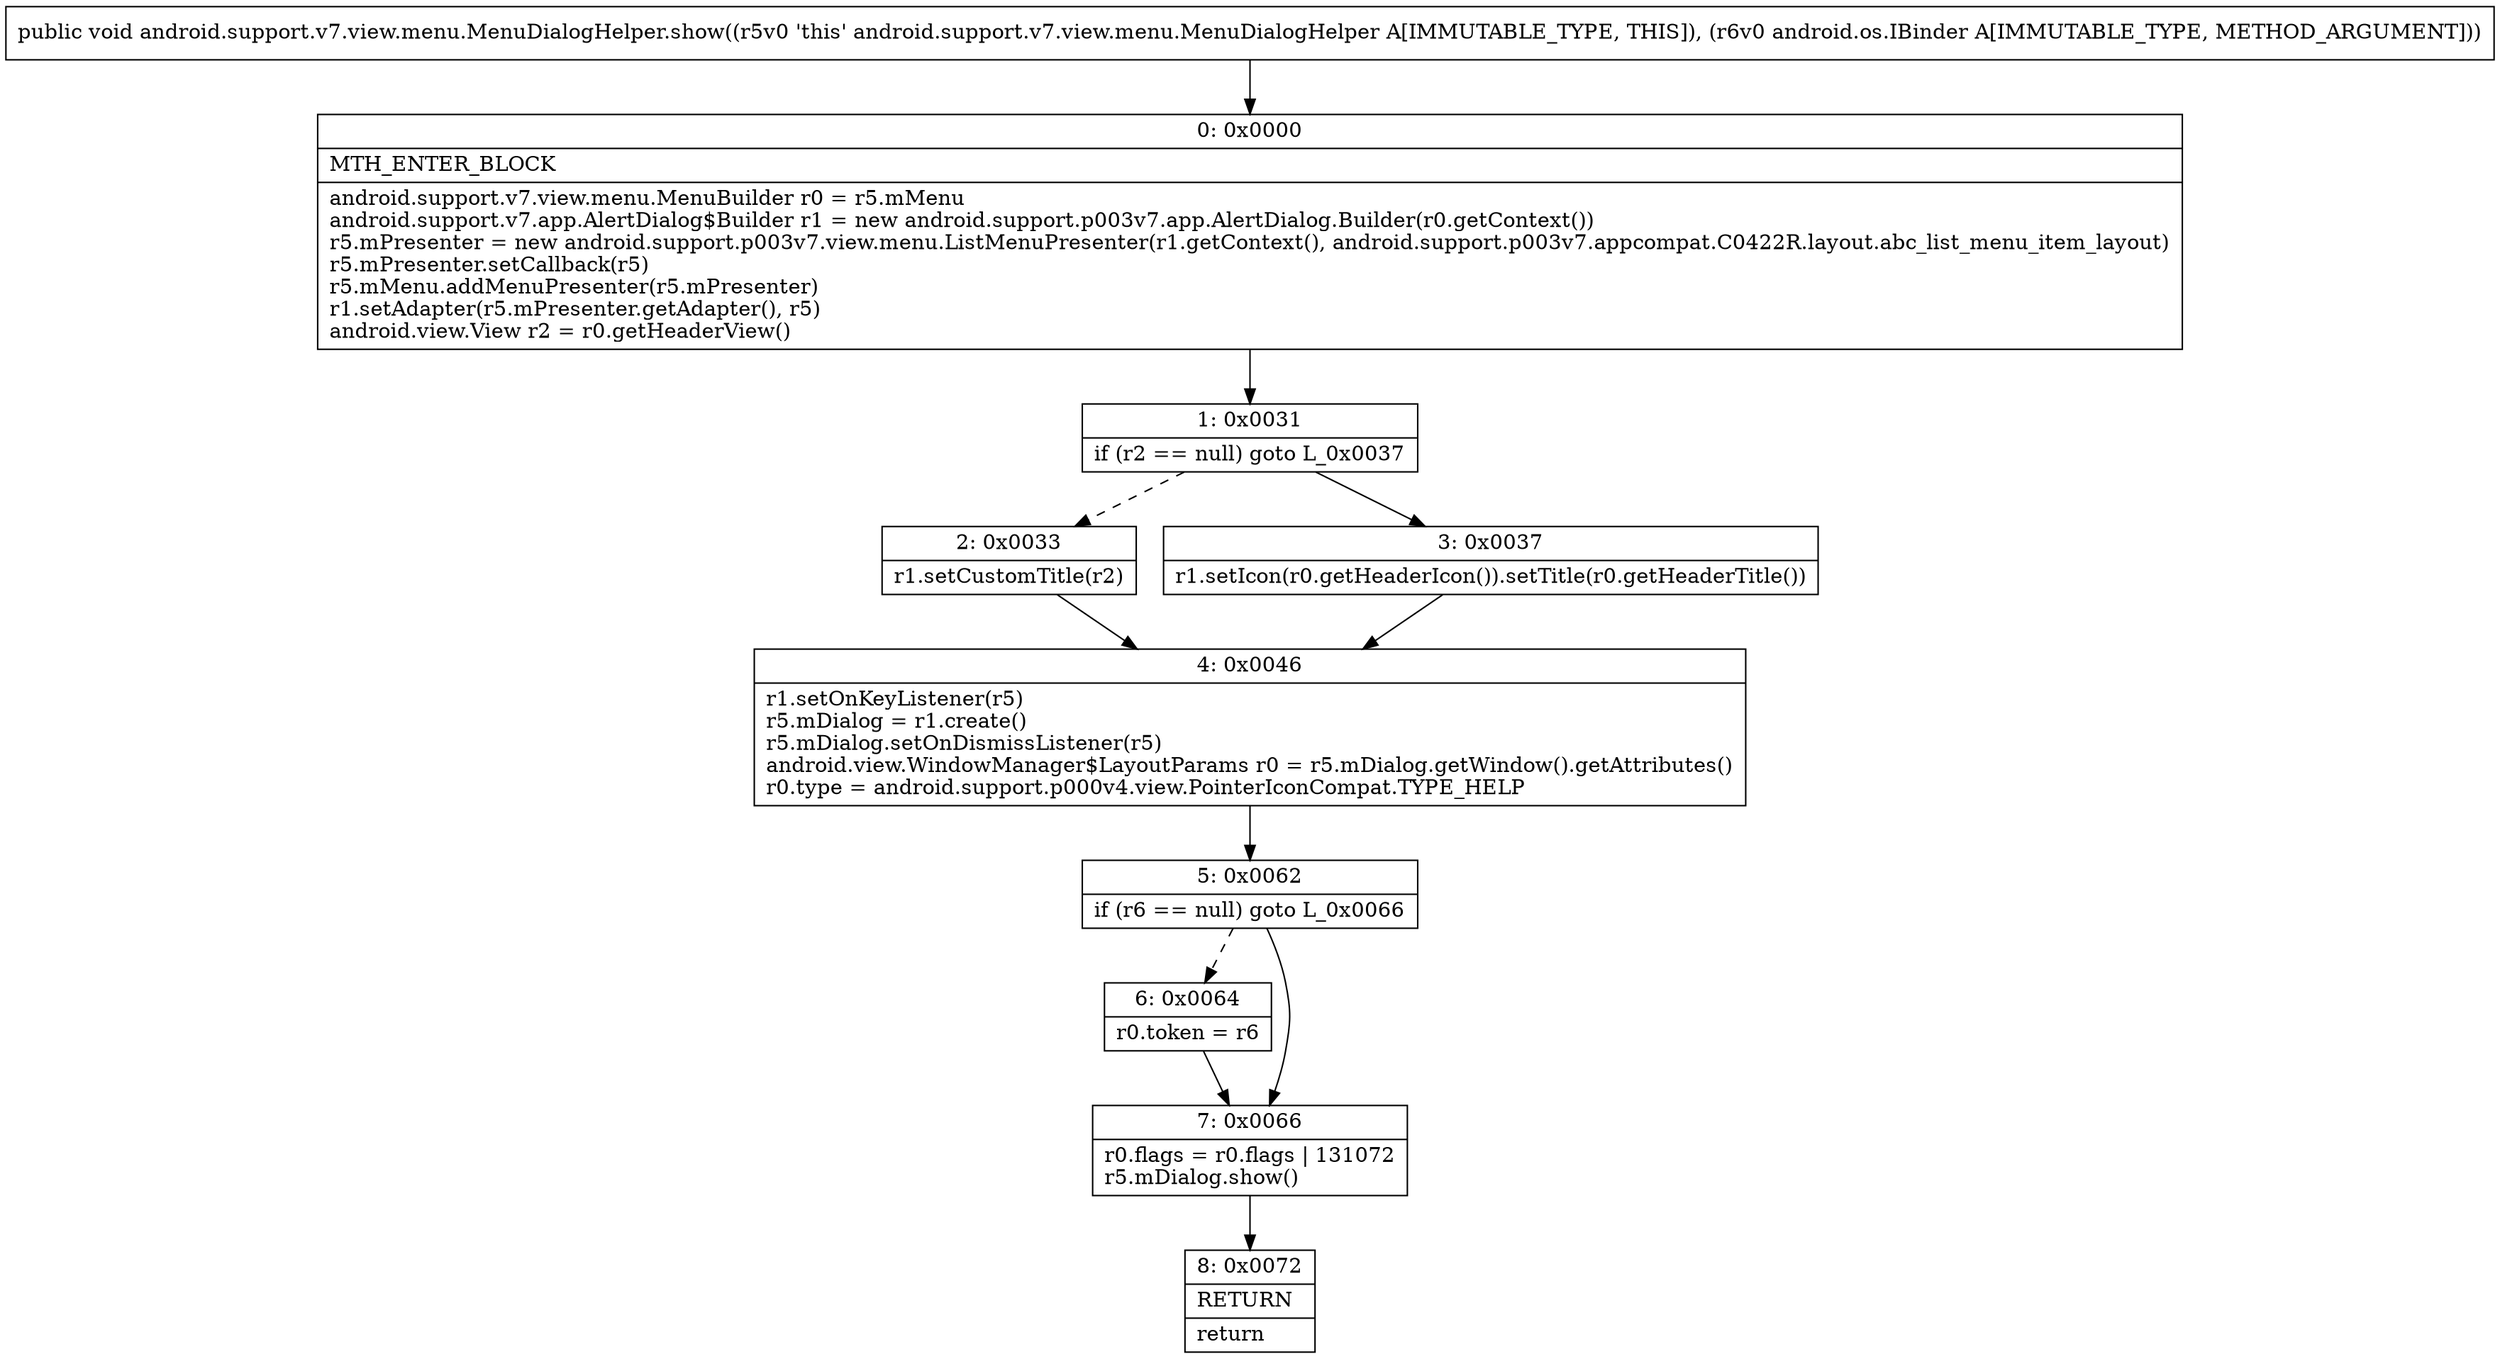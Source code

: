 digraph "CFG forandroid.support.v7.view.menu.MenuDialogHelper.show(Landroid\/os\/IBinder;)V" {
Node_0 [shape=record,label="{0\:\ 0x0000|MTH_ENTER_BLOCK\l|android.support.v7.view.menu.MenuBuilder r0 = r5.mMenu\landroid.support.v7.app.AlertDialog$Builder r1 = new android.support.p003v7.app.AlertDialog.Builder(r0.getContext())\lr5.mPresenter = new android.support.p003v7.view.menu.ListMenuPresenter(r1.getContext(), android.support.p003v7.appcompat.C0422R.layout.abc_list_menu_item_layout)\lr5.mPresenter.setCallback(r5)\lr5.mMenu.addMenuPresenter(r5.mPresenter)\lr1.setAdapter(r5.mPresenter.getAdapter(), r5)\landroid.view.View r2 = r0.getHeaderView()\l}"];
Node_1 [shape=record,label="{1\:\ 0x0031|if (r2 == null) goto L_0x0037\l}"];
Node_2 [shape=record,label="{2\:\ 0x0033|r1.setCustomTitle(r2)\l}"];
Node_3 [shape=record,label="{3\:\ 0x0037|r1.setIcon(r0.getHeaderIcon()).setTitle(r0.getHeaderTitle())\l}"];
Node_4 [shape=record,label="{4\:\ 0x0046|r1.setOnKeyListener(r5)\lr5.mDialog = r1.create()\lr5.mDialog.setOnDismissListener(r5)\landroid.view.WindowManager$LayoutParams r0 = r5.mDialog.getWindow().getAttributes()\lr0.type = android.support.p000v4.view.PointerIconCompat.TYPE_HELP\l}"];
Node_5 [shape=record,label="{5\:\ 0x0062|if (r6 == null) goto L_0x0066\l}"];
Node_6 [shape=record,label="{6\:\ 0x0064|r0.token = r6\l}"];
Node_7 [shape=record,label="{7\:\ 0x0066|r0.flags = r0.flags \| 131072\lr5.mDialog.show()\l}"];
Node_8 [shape=record,label="{8\:\ 0x0072|RETURN\l|return\l}"];
MethodNode[shape=record,label="{public void android.support.v7.view.menu.MenuDialogHelper.show((r5v0 'this' android.support.v7.view.menu.MenuDialogHelper A[IMMUTABLE_TYPE, THIS]), (r6v0 android.os.IBinder A[IMMUTABLE_TYPE, METHOD_ARGUMENT])) }"];
MethodNode -> Node_0;
Node_0 -> Node_1;
Node_1 -> Node_2[style=dashed];
Node_1 -> Node_3;
Node_2 -> Node_4;
Node_3 -> Node_4;
Node_4 -> Node_5;
Node_5 -> Node_6[style=dashed];
Node_5 -> Node_7;
Node_6 -> Node_7;
Node_7 -> Node_8;
}

